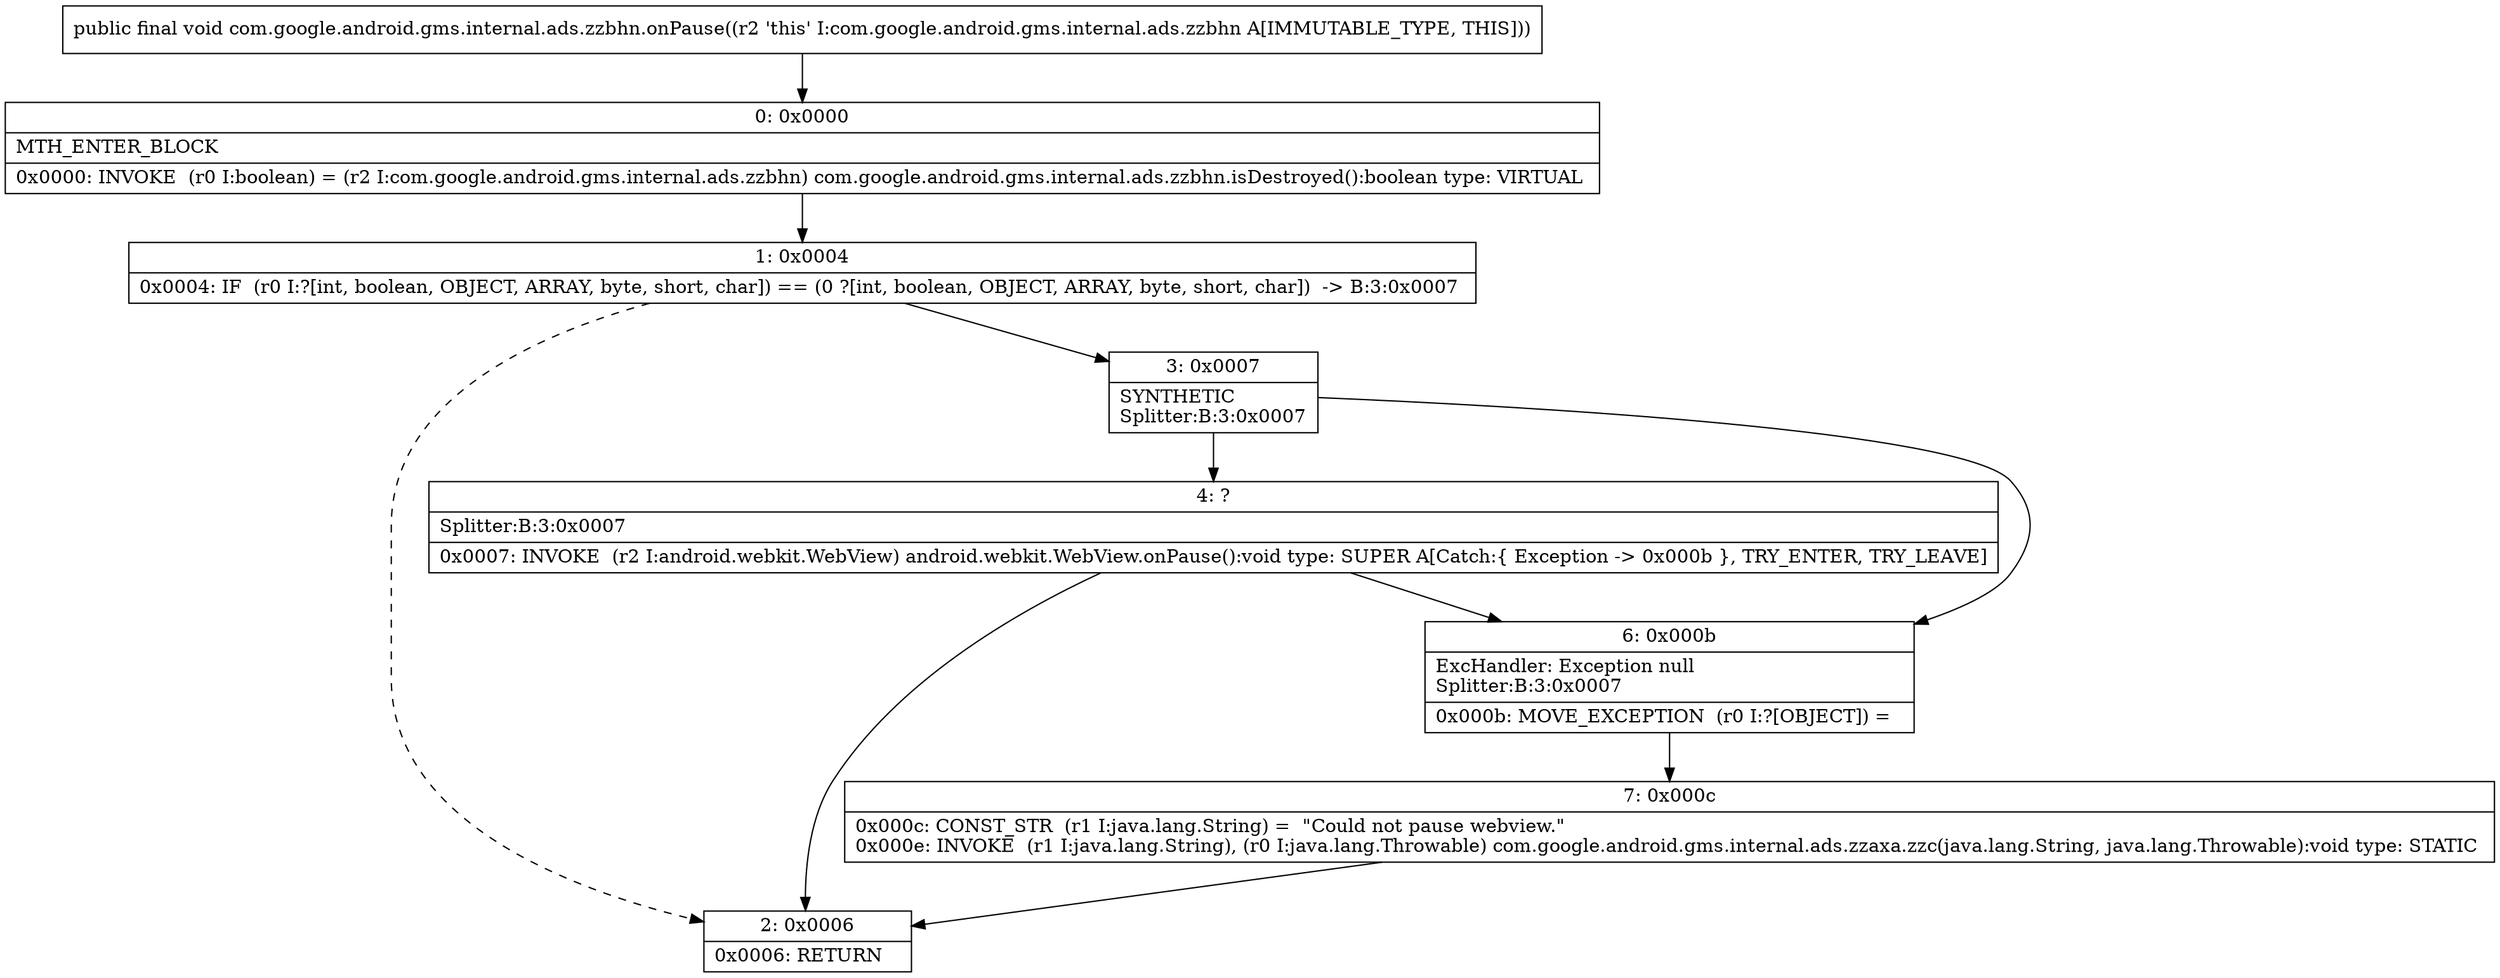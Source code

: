 digraph "CFG forcom.google.android.gms.internal.ads.zzbhn.onPause()V" {
Node_0 [shape=record,label="{0\:\ 0x0000|MTH_ENTER_BLOCK\l|0x0000: INVOKE  (r0 I:boolean) = (r2 I:com.google.android.gms.internal.ads.zzbhn) com.google.android.gms.internal.ads.zzbhn.isDestroyed():boolean type: VIRTUAL \l}"];
Node_1 [shape=record,label="{1\:\ 0x0004|0x0004: IF  (r0 I:?[int, boolean, OBJECT, ARRAY, byte, short, char]) == (0 ?[int, boolean, OBJECT, ARRAY, byte, short, char])  \-\> B:3:0x0007 \l}"];
Node_2 [shape=record,label="{2\:\ 0x0006|0x0006: RETURN   \l}"];
Node_3 [shape=record,label="{3\:\ 0x0007|SYNTHETIC\lSplitter:B:3:0x0007\l}"];
Node_4 [shape=record,label="{4\:\ ?|Splitter:B:3:0x0007\l|0x0007: INVOKE  (r2 I:android.webkit.WebView) android.webkit.WebView.onPause():void type: SUPER A[Catch:\{ Exception \-\> 0x000b \}, TRY_ENTER, TRY_LEAVE]\l}"];
Node_6 [shape=record,label="{6\:\ 0x000b|ExcHandler: Exception null\lSplitter:B:3:0x0007\l|0x000b: MOVE_EXCEPTION  (r0 I:?[OBJECT]) =  \l}"];
Node_7 [shape=record,label="{7\:\ 0x000c|0x000c: CONST_STR  (r1 I:java.lang.String) =  \"Could not pause webview.\" \l0x000e: INVOKE  (r1 I:java.lang.String), (r0 I:java.lang.Throwable) com.google.android.gms.internal.ads.zzaxa.zzc(java.lang.String, java.lang.Throwable):void type: STATIC \l}"];
MethodNode[shape=record,label="{public final void com.google.android.gms.internal.ads.zzbhn.onPause((r2 'this' I:com.google.android.gms.internal.ads.zzbhn A[IMMUTABLE_TYPE, THIS])) }"];
MethodNode -> Node_0;
Node_0 -> Node_1;
Node_1 -> Node_2[style=dashed];
Node_1 -> Node_3;
Node_3 -> Node_4;
Node_3 -> Node_6;
Node_4 -> Node_6;
Node_4 -> Node_2;
Node_6 -> Node_7;
Node_7 -> Node_2;
}

